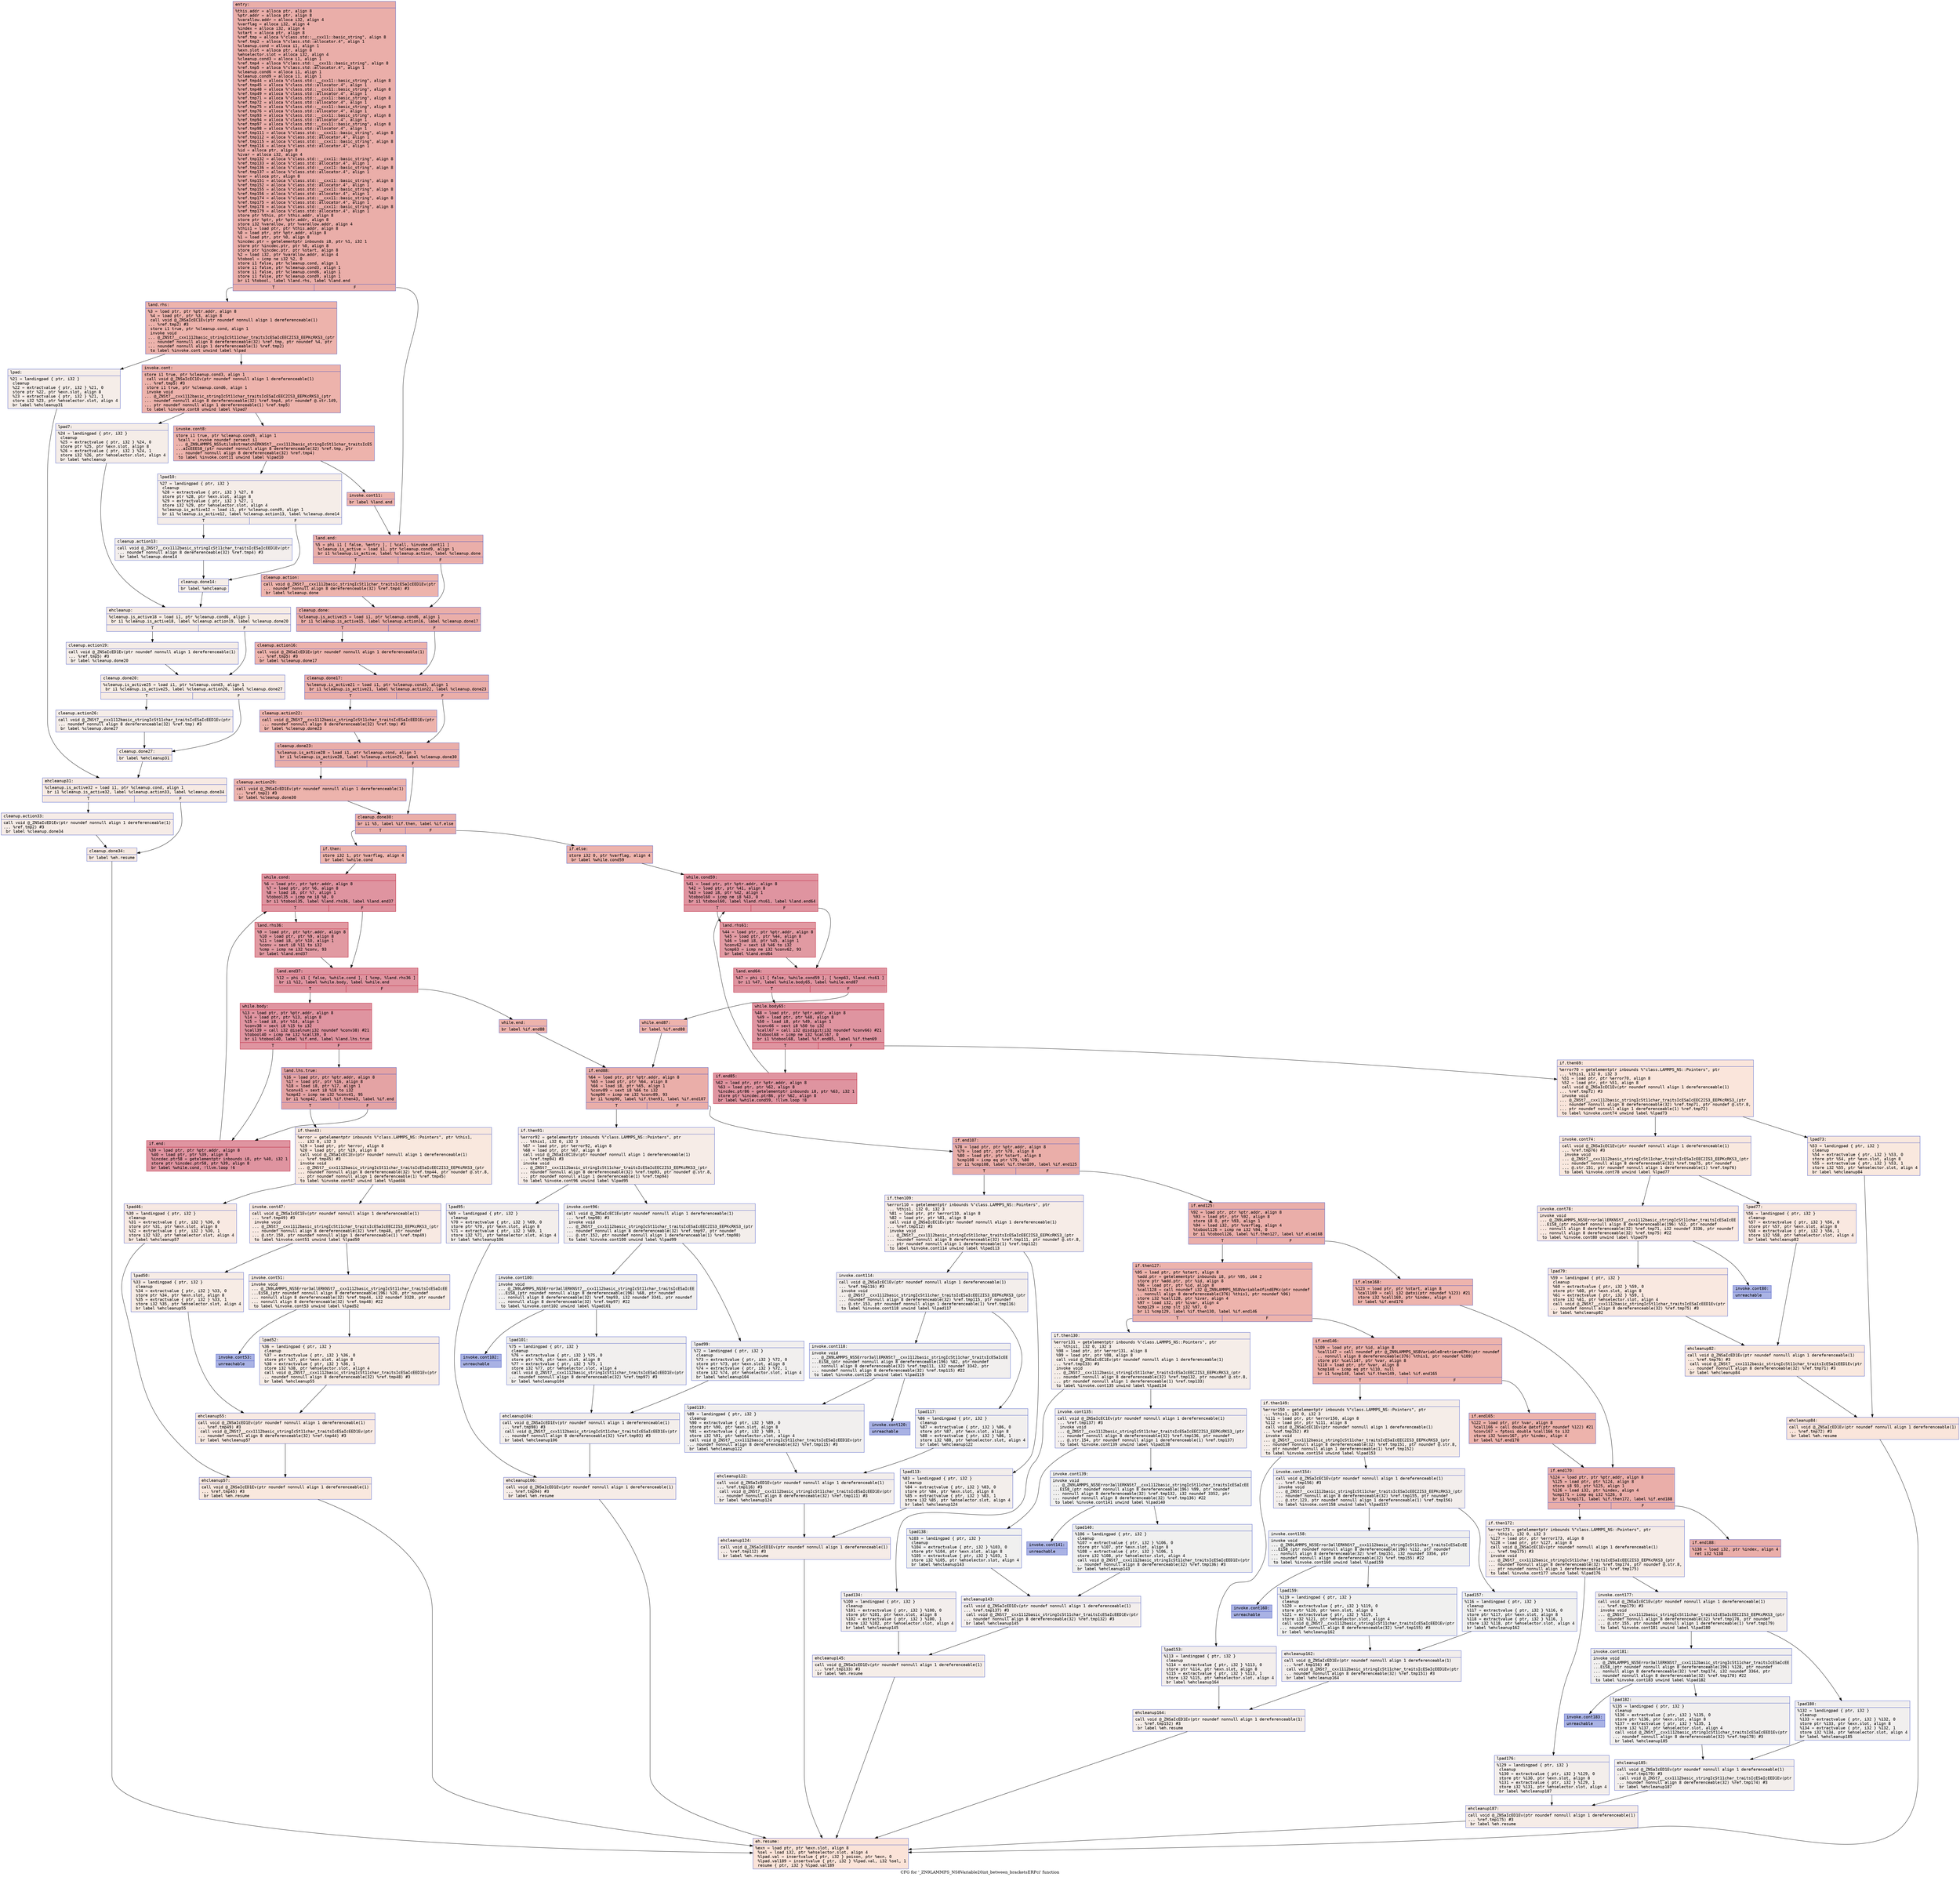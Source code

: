 digraph "CFG for '_ZN9LAMMPS_NS8Variable20int_between_bracketsERPci' function" {
	label="CFG for '_ZN9LAMMPS_NS8Variable20int_between_bracketsERPci' function";

	Node0x556bfe65f070 [shape=record,color="#3d50c3ff", style=filled, fillcolor="#d0473d70" fontname="Courier",label="{entry:\l|  %this.addr = alloca ptr, align 8\l  %ptr.addr = alloca ptr, align 8\l  %varallow.addr = alloca i32, align 4\l  %varflag = alloca i32, align 4\l  %index = alloca i32, align 4\l  %start = alloca ptr, align 8\l  %ref.tmp = alloca %\"class.std::__cxx11::basic_string\", align 8\l  %ref.tmp2 = alloca %\"class.std::allocator.4\", align 1\l  %cleanup.cond = alloca i1, align 1\l  %exn.slot = alloca ptr, align 8\l  %ehselector.slot = alloca i32, align 4\l  %cleanup.cond3 = alloca i1, align 1\l  %ref.tmp4 = alloca %\"class.std::__cxx11::basic_string\", align 8\l  %ref.tmp5 = alloca %\"class.std::allocator.4\", align 1\l  %cleanup.cond6 = alloca i1, align 1\l  %cleanup.cond9 = alloca i1, align 1\l  %ref.tmp44 = alloca %\"class.std::__cxx11::basic_string\", align 8\l  %ref.tmp45 = alloca %\"class.std::allocator.4\", align 1\l  %ref.tmp48 = alloca %\"class.std::__cxx11::basic_string\", align 8\l  %ref.tmp49 = alloca %\"class.std::allocator.4\", align 1\l  %ref.tmp71 = alloca %\"class.std::__cxx11::basic_string\", align 8\l  %ref.tmp72 = alloca %\"class.std::allocator.4\", align 1\l  %ref.tmp75 = alloca %\"class.std::__cxx11::basic_string\", align 8\l  %ref.tmp76 = alloca %\"class.std::allocator.4\", align 1\l  %ref.tmp93 = alloca %\"class.std::__cxx11::basic_string\", align 8\l  %ref.tmp94 = alloca %\"class.std::allocator.4\", align 1\l  %ref.tmp97 = alloca %\"class.std::__cxx11::basic_string\", align 8\l  %ref.tmp98 = alloca %\"class.std::allocator.4\", align 1\l  %ref.tmp111 = alloca %\"class.std::__cxx11::basic_string\", align 8\l  %ref.tmp112 = alloca %\"class.std::allocator.4\", align 1\l  %ref.tmp115 = alloca %\"class.std::__cxx11::basic_string\", align 8\l  %ref.tmp116 = alloca %\"class.std::allocator.4\", align 1\l  %id = alloca ptr, align 8\l  %ivar = alloca i32, align 4\l  %ref.tmp132 = alloca %\"class.std::__cxx11::basic_string\", align 8\l  %ref.tmp133 = alloca %\"class.std::allocator.4\", align 1\l  %ref.tmp136 = alloca %\"class.std::__cxx11::basic_string\", align 8\l  %ref.tmp137 = alloca %\"class.std::allocator.4\", align 1\l  %var = alloca ptr, align 8\l  %ref.tmp151 = alloca %\"class.std::__cxx11::basic_string\", align 8\l  %ref.tmp152 = alloca %\"class.std::allocator.4\", align 1\l  %ref.tmp155 = alloca %\"class.std::__cxx11::basic_string\", align 8\l  %ref.tmp156 = alloca %\"class.std::allocator.4\", align 1\l  %ref.tmp174 = alloca %\"class.std::__cxx11::basic_string\", align 8\l  %ref.tmp175 = alloca %\"class.std::allocator.4\", align 1\l  %ref.tmp178 = alloca %\"class.std::__cxx11::basic_string\", align 8\l  %ref.tmp179 = alloca %\"class.std::allocator.4\", align 1\l  store ptr %this, ptr %this.addr, align 8\l  store ptr %ptr, ptr %ptr.addr, align 8\l  store i32 %varallow, ptr %varallow.addr, align 4\l  %this1 = load ptr, ptr %this.addr, align 8\l  %0 = load ptr, ptr %ptr.addr, align 8\l  %1 = load ptr, ptr %0, align 8\l  %incdec.ptr = getelementptr inbounds i8, ptr %1, i32 1\l  store ptr %incdec.ptr, ptr %0, align 8\l  store ptr %incdec.ptr, ptr %start, align 8\l  %2 = load i32, ptr %varallow.addr, align 4\l  %tobool = icmp ne i32 %2, 0\l  store i1 false, ptr %cleanup.cond, align 1\l  store i1 false, ptr %cleanup.cond3, align 1\l  store i1 false, ptr %cleanup.cond6, align 1\l  store i1 false, ptr %cleanup.cond9, align 1\l  br i1 %tobool, label %land.rhs, label %land.end\l|{<s0>T|<s1>F}}"];
	Node0x556bfe65f070:s0 -> Node0x556bfe35cb40[tooltip="entry -> land.rhs\nProbability 62.50%" ];
	Node0x556bfe65f070:s1 -> Node0x556bfe661e70[tooltip="entry -> land.end\nProbability 37.50%" ];
	Node0x556bfe35cb40 [shape=record,color="#3d50c3ff", style=filled, fillcolor="#d6524470" fontname="Courier",label="{land.rhs:\l|  %3 = load ptr, ptr %ptr.addr, align 8\l  %4 = load ptr, ptr %3, align 8\l  call void @_ZNSaIcEC1Ev(ptr noundef nonnull align 1 dereferenceable(1)\l... %ref.tmp2) #3\l  store i1 true, ptr %cleanup.cond, align 1\l  invoke void\l... @_ZNSt7__cxx1112basic_stringIcSt11char_traitsIcESaIcEEC2IS3_EEPKcRKS3_(ptr\l... noundef nonnull align 8 dereferenceable(32) %ref.tmp, ptr noundef %4, ptr\l... noundef nonnull align 1 dereferenceable(1) %ref.tmp2)\l          to label %invoke.cont unwind label %lpad\l}"];
	Node0x556bfe35cb40 -> Node0x556bfe6622c0[tooltip="land.rhs -> invoke.cont\nProbability 100.00%" ];
	Node0x556bfe35cb40 -> Node0x556bfe662340[tooltip="land.rhs -> lpad\nProbability 0.00%" ];
	Node0x556bfe6622c0 [shape=record,color="#3d50c3ff", style=filled, fillcolor="#d6524470" fontname="Courier",label="{invoke.cont:\l|  store i1 true, ptr %cleanup.cond3, align 1\l  call void @_ZNSaIcEC1Ev(ptr noundef nonnull align 1 dereferenceable(1)\l... %ref.tmp5) #3\l  store i1 true, ptr %cleanup.cond6, align 1\l  invoke void\l... @_ZNSt7__cxx1112basic_stringIcSt11char_traitsIcESaIcEEC2IS3_EEPKcRKS3_(ptr\l... noundef nonnull align 8 dereferenceable(32) %ref.tmp4, ptr noundef @.str.149,\l... ptr noundef nonnull align 1 dereferenceable(1) %ref.tmp5)\l          to label %invoke.cont8 unwind label %lpad7\l}"];
	Node0x556bfe6622c0 -> Node0x556bfe6627a0[tooltip="invoke.cont -> invoke.cont8\nProbability 100.00%" ];
	Node0x556bfe6622c0 -> Node0x556bfe6627f0[tooltip="invoke.cont -> lpad7\nProbability 0.00%" ];
	Node0x556bfe6627a0 [shape=record,color="#3d50c3ff", style=filled, fillcolor="#d6524470" fontname="Courier",label="{invoke.cont8:\l|  store i1 true, ptr %cleanup.cond9, align 1\l  %call = invoke noundef zeroext i1\l... @_ZN9LAMMPS_NS5utils8strmatchERKNSt7__cxx1112basic_stringIcSt11char_traitsIcES\l...aIcEEES8_(ptr noundef nonnull align 8 dereferenceable(32) %ref.tmp, ptr\l... noundef nonnull align 8 dereferenceable(32) %ref.tmp4)\l          to label %invoke.cont11 unwind label %lpad10\l}"];
	Node0x556bfe6627a0 -> Node0x556bfe662750[tooltip="invoke.cont8 -> invoke.cont11\nProbability 100.00%" ];
	Node0x556bfe6627a0 -> Node0x556bfe662ac0[tooltip="invoke.cont8 -> lpad10\nProbability 0.00%" ];
	Node0x556bfe662750 [shape=record,color="#3d50c3ff", style=filled, fillcolor="#d6524470" fontname="Courier",label="{invoke.cont11:\l|  br label %land.end\l}"];
	Node0x556bfe662750 -> Node0x556bfe661e70[tooltip="invoke.cont11 -> land.end\nProbability 100.00%" ];
	Node0x556bfe661e70 [shape=record,color="#3d50c3ff", style=filled, fillcolor="#d0473d70" fontname="Courier",label="{land.end:\l|  %5 = phi i1 [ false, %entry ], [ %call, %invoke.cont11 ]\l  %cleanup.is_active = load i1, ptr %cleanup.cond9, align 1\l  br i1 %cleanup.is_active, label %cleanup.action, label %cleanup.done\l|{<s0>T|<s1>F}}"];
	Node0x556bfe661e70:s0 -> Node0x556bfe662dc0[tooltip="land.end -> cleanup.action\nProbability 50.00%" ];
	Node0x556bfe661e70:s1 -> Node0x556bfe662e10[tooltip="land.end -> cleanup.done\nProbability 50.00%" ];
	Node0x556bfe662dc0 [shape=record,color="#3d50c3ff", style=filled, fillcolor="#d6524470" fontname="Courier",label="{cleanup.action:\l|  call void @_ZNSt7__cxx1112basic_stringIcSt11char_traitsIcESaIcEED1Ev(ptr\l... noundef nonnull align 8 dereferenceable(32) %ref.tmp4) #3\l  br label %cleanup.done\l}"];
	Node0x556bfe662dc0 -> Node0x556bfe662e10[tooltip="cleanup.action -> cleanup.done\nProbability 100.00%" ];
	Node0x556bfe662e10 [shape=record,color="#3d50c3ff", style=filled, fillcolor="#d0473d70" fontname="Courier",label="{cleanup.done:\l|  %cleanup.is_active15 = load i1, ptr %cleanup.cond6, align 1\l  br i1 %cleanup.is_active15, label %cleanup.action16, label %cleanup.done17\l|{<s0>T|<s1>F}}"];
	Node0x556bfe662e10:s0 -> Node0x556bfe662f10[tooltip="cleanup.done -> cleanup.action16\nProbability 50.00%" ];
	Node0x556bfe662e10:s1 -> Node0x556bfe6631f0[tooltip="cleanup.done -> cleanup.done17\nProbability 50.00%" ];
	Node0x556bfe662f10 [shape=record,color="#3d50c3ff", style=filled, fillcolor="#d6524470" fontname="Courier",label="{cleanup.action16:\l|  call void @_ZNSaIcED1Ev(ptr noundef nonnull align 1 dereferenceable(1)\l... %ref.tmp5) #3\l  br label %cleanup.done17\l}"];
	Node0x556bfe662f10 -> Node0x556bfe6631f0[tooltip="cleanup.action16 -> cleanup.done17\nProbability 100.00%" ];
	Node0x556bfe6631f0 [shape=record,color="#3d50c3ff", style=filled, fillcolor="#d0473d70" fontname="Courier",label="{cleanup.done17:\l|  %cleanup.is_active21 = load i1, ptr %cleanup.cond3, align 1\l  br i1 %cleanup.is_active21, label %cleanup.action22, label %cleanup.done23\l|{<s0>T|<s1>F}}"];
	Node0x556bfe6631f0:s0 -> Node0x556bfe663580[tooltip="cleanup.done17 -> cleanup.action22\nProbability 50.00%" ];
	Node0x556bfe6631f0:s1 -> Node0x556bfe6635d0[tooltip="cleanup.done17 -> cleanup.done23\nProbability 50.00%" ];
	Node0x556bfe663580 [shape=record,color="#3d50c3ff", style=filled, fillcolor="#d6524470" fontname="Courier",label="{cleanup.action22:\l|  call void @_ZNSt7__cxx1112basic_stringIcSt11char_traitsIcESaIcEED1Ev(ptr\l... noundef nonnull align 8 dereferenceable(32) %ref.tmp) #3\l  br label %cleanup.done23\l}"];
	Node0x556bfe663580 -> Node0x556bfe6635d0[tooltip="cleanup.action22 -> cleanup.done23\nProbability 100.00%" ];
	Node0x556bfe6635d0 [shape=record,color="#3d50c3ff", style=filled, fillcolor="#d0473d70" fontname="Courier",label="{cleanup.done23:\l|  %cleanup.is_active28 = load i1, ptr %cleanup.cond, align 1\l  br i1 %cleanup.is_active28, label %cleanup.action29, label %cleanup.done30\l|{<s0>T|<s1>F}}"];
	Node0x556bfe6635d0:s0 -> Node0x556bfe663700[tooltip="cleanup.done23 -> cleanup.action29\nProbability 50.00%" ];
	Node0x556bfe6635d0:s1 -> Node0x556bfe6639b0[tooltip="cleanup.done23 -> cleanup.done30\nProbability 50.00%" ];
	Node0x556bfe663700 [shape=record,color="#3d50c3ff", style=filled, fillcolor="#d6524470" fontname="Courier",label="{cleanup.action29:\l|  call void @_ZNSaIcED1Ev(ptr noundef nonnull align 1 dereferenceable(1)\l... %ref.tmp2) #3\l  br label %cleanup.done30\l}"];
	Node0x556bfe663700 -> Node0x556bfe6639b0[tooltip="cleanup.action29 -> cleanup.done30\nProbability 100.00%" ];
	Node0x556bfe6639b0 [shape=record,color="#3d50c3ff", style=filled, fillcolor="#d0473d70" fontname="Courier",label="{cleanup.done30:\l|  br i1 %5, label %if.then, label %if.else\l|{<s0>T|<s1>F}}"];
	Node0x556bfe6639b0:s0 -> Node0x556bfe663c60[tooltip="cleanup.done30 -> if.then\nProbability 50.00%" ];
	Node0x556bfe6639b0:s1 -> Node0x556bfe663cb0[tooltip="cleanup.done30 -> if.else\nProbability 50.00%" ];
	Node0x556bfe663c60 [shape=record,color="#3d50c3ff", style=filled, fillcolor="#d6524470" fontname="Courier",label="{if.then:\l|  store i32 1, ptr %varflag, align 4\l  br label %while.cond\l}"];
	Node0x556bfe663c60 -> Node0x556bfe663e70[tooltip="if.then -> while.cond\nProbability 100.00%" ];
	Node0x556bfe663e70 [shape=record,color="#b70d28ff", style=filled, fillcolor="#b70d2870" fontname="Courier",label="{while.cond:\l|  %6 = load ptr, ptr %ptr.addr, align 8\l  %7 = load ptr, ptr %6, align 8\l  %8 = load i8, ptr %7, align 1\l  %tobool35 = icmp ne i8 %8, 0\l  br i1 %tobool35, label %land.rhs36, label %land.end37\l|{<s0>T|<s1>F}}"];
	Node0x556bfe663e70:s0 -> Node0x556bfe664140[tooltip="while.cond -> land.rhs36\nProbability 62.50%" ];
	Node0x556bfe663e70:s1 -> Node0x556bfe6641c0[tooltip="while.cond -> land.end37\nProbability 37.50%" ];
	Node0x556bfe664140 [shape=record,color="#b70d28ff", style=filled, fillcolor="#bb1b2c70" fontname="Courier",label="{land.rhs36:\l|  %9 = load ptr, ptr %ptr.addr, align 8\l  %10 = load ptr, ptr %9, align 8\l  %11 = load i8, ptr %10, align 1\l  %conv = sext i8 %11 to i32\l  %cmp = icmp ne i32 %conv, 93\l  br label %land.end37\l}"];
	Node0x556bfe664140 -> Node0x556bfe6641c0[tooltip="land.rhs36 -> land.end37\nProbability 100.00%" ];
	Node0x556bfe6641c0 [shape=record,color="#b70d28ff", style=filled, fillcolor="#b70d2870" fontname="Courier",label="{land.end37:\l|  %12 = phi i1 [ false, %while.cond ], [ %cmp, %land.rhs36 ]\l  br i1 %12, label %while.body, label %while.end\l|{<s0>T|<s1>F}}"];
	Node0x556bfe6641c0:s0 -> Node0x556bfe664680[tooltip="land.end37 -> while.body\nProbability 96.88%" ];
	Node0x556bfe6641c0:s1 -> Node0x556bfe664760[tooltip="land.end37 -> while.end\nProbability 3.12%" ];
	Node0x556bfe664680 [shape=record,color="#b70d28ff", style=filled, fillcolor="#b70d2870" fontname="Courier",label="{while.body:\l|  %13 = load ptr, ptr %ptr.addr, align 8\l  %14 = load ptr, ptr %13, align 8\l  %15 = load i8, ptr %14, align 1\l  %conv38 = sext i8 %15 to i32\l  %call39 = call i32 @isalnum(i32 noundef %conv38) #21\l  %tobool40 = icmp ne i32 %call39, 0\l  br i1 %tobool40, label %if.end, label %land.lhs.true\l|{<s0>T|<s1>F}}"];
	Node0x556bfe664680:s0 -> Node0x556bfe664cf0[tooltip="while.body -> if.end\nProbability 62.50%" ];
	Node0x556bfe664680:s1 -> Node0x556bfe664d60[tooltip="while.body -> land.lhs.true\nProbability 37.50%" ];
	Node0x556bfe664d60 [shape=record,color="#3d50c3ff", style=filled, fillcolor="#c32e3170" fontname="Courier",label="{land.lhs.true:\l|  %16 = load ptr, ptr %ptr.addr, align 8\l  %17 = load ptr, ptr %16, align 8\l  %18 = load i8, ptr %17, align 1\l  %conv41 = sext i8 %18 to i32\l  %cmp42 = icmp ne i32 %conv41, 95\l  br i1 %cmp42, label %if.then43, label %if.end\l|{<s0>T|<s1>F}}"];
	Node0x556bfe664d60:s0 -> Node0x556bfe6651b0[tooltip="land.lhs.true -> if.then43\nProbability 0.00%" ];
	Node0x556bfe664d60:s1 -> Node0x556bfe664cf0[tooltip="land.lhs.true -> if.end\nProbability 100.00%" ];
	Node0x556bfe6651b0 [shape=record,color="#3d50c3ff", style=filled, fillcolor="#f2cab570" fontname="Courier",label="{if.then43:\l|  %error = getelementptr inbounds %\"class.LAMMPS_NS::Pointers\", ptr %this1,\l... i32 0, i32 3\l  %19 = load ptr, ptr %error, align 8\l  %20 = load ptr, ptr %19, align 8\l  call void @_ZNSaIcEC1Ev(ptr noundef nonnull align 1 dereferenceable(1)\l... %ref.tmp45) #3\l  invoke void\l... @_ZNSt7__cxx1112basic_stringIcSt11char_traitsIcESaIcEEC2IS3_EEPKcRKS3_(ptr\l... noundef nonnull align 8 dereferenceable(32) %ref.tmp44, ptr noundef @.str.8,\l... ptr noundef nonnull align 1 dereferenceable(1) %ref.tmp45)\l          to label %invoke.cont47 unwind label %lpad46\l}"];
	Node0x556bfe6651b0 -> Node0x556bfe665640[tooltip="if.then43 -> invoke.cont47\nProbability 50.00%" ];
	Node0x556bfe6651b0 -> Node0x556bfe6656c0[tooltip="if.then43 -> lpad46\nProbability 50.00%" ];
	Node0x556bfe665640 [shape=record,color="#3d50c3ff", style=filled, fillcolor="#efcebd70" fontname="Courier",label="{invoke.cont47:\l|  call void @_ZNSaIcEC1Ev(ptr noundef nonnull align 1 dereferenceable(1)\l... %ref.tmp49) #3\l  invoke void\l... @_ZNSt7__cxx1112basic_stringIcSt11char_traitsIcESaIcEEC2IS3_EEPKcRKS3_(ptr\l... noundef nonnull align 8 dereferenceable(32) %ref.tmp48, ptr noundef\l... @.str.150, ptr noundef nonnull align 1 dereferenceable(1) %ref.tmp49)\l          to label %invoke.cont51 unwind label %lpad50\l}"];
	Node0x556bfe665640 -> Node0x556bfe665a40[tooltip="invoke.cont47 -> invoke.cont51\nProbability 50.00%" ];
	Node0x556bfe665640 -> Node0x556bfe661140[tooltip="invoke.cont47 -> lpad50\nProbability 50.00%" ];
	Node0x556bfe665a40 [shape=record,color="#3d50c3ff", style=filled, fillcolor="#ecd3c570" fontname="Courier",label="{invoke.cont51:\l|  invoke void\l... @_ZN9LAMMPS_NS5Error3allERKNSt7__cxx1112basic_stringIcSt11char_traitsIcESaIcEE\l...EiS8_(ptr noundef nonnull align 8 dereferenceable(196) %20, ptr noundef\l... nonnull align 8 dereferenceable(32) %ref.tmp44, i32 noundef 3328, ptr noundef\l... nonnull align 8 dereferenceable(32) %ref.tmp48) #22\l          to label %invoke.cont53 unwind label %lpad52\l}"];
	Node0x556bfe665a40 -> Node0x556bfe6659f0[tooltip="invoke.cont51 -> invoke.cont53\nProbability 0.00%" ];
	Node0x556bfe665a40 -> Node0x556bfe661460[tooltip="invoke.cont51 -> lpad52\nProbability 100.00%" ];
	Node0x556bfe6659f0 [shape=record,color="#3d50c3ff", style=filled, fillcolor="#3d50c370" fontname="Courier",label="{invoke.cont53:\l|  unreachable\l}"];
	Node0x556bfe662340 [shape=record,color="#3d50c3ff", style=filled, fillcolor="#e8d6cc70" fontname="Courier",label="{lpad:\l|  %21 = landingpad \{ ptr, i32 \}\l          cleanup\l  %22 = extractvalue \{ ptr, i32 \} %21, 0\l  store ptr %22, ptr %exn.slot, align 8\l  %23 = extractvalue \{ ptr, i32 \} %21, 1\l  store i32 %23, ptr %ehselector.slot, align 4\l  br label %ehcleanup31\l}"];
	Node0x556bfe662340 -> Node0x556bfe6669b0[tooltip="lpad -> ehcleanup31\nProbability 100.00%" ];
	Node0x556bfe6627f0 [shape=record,color="#3d50c3ff", style=filled, fillcolor="#e8d6cc70" fontname="Courier",label="{lpad7:\l|  %24 = landingpad \{ ptr, i32 \}\l          cleanup\l  %25 = extractvalue \{ ptr, i32 \} %24, 0\l  store ptr %25, ptr %exn.slot, align 8\l  %26 = extractvalue \{ ptr, i32 \} %24, 1\l  store i32 %26, ptr %ehselector.slot, align 4\l  br label %ehcleanup\l}"];
	Node0x556bfe6627f0 -> Node0x556bfe666cd0[tooltip="lpad7 -> ehcleanup\nProbability 100.00%" ];
	Node0x556bfe662ac0 [shape=record,color="#3d50c3ff", style=filled, fillcolor="#e8d6cc70" fontname="Courier",label="{lpad10:\l|  %27 = landingpad \{ ptr, i32 \}\l          cleanup\l  %28 = extractvalue \{ ptr, i32 \} %27, 0\l  store ptr %28, ptr %exn.slot, align 8\l  %29 = extractvalue \{ ptr, i32 \} %27, 1\l  store i32 %29, ptr %ehselector.slot, align 4\l  %cleanup.is_active12 = load i1, ptr %cleanup.cond9, align 1\l  br i1 %cleanup.is_active12, label %cleanup.action13, label %cleanup.done14\l|{<s0>T|<s1>F}}"];
	Node0x556bfe662ac0:s0 -> Node0x556bfe667180[tooltip="lpad10 -> cleanup.action13\nProbability 50.00%" ];
	Node0x556bfe662ac0:s1 -> Node0x556bfe6671f0[tooltip="lpad10 -> cleanup.done14\nProbability 50.00%" ];
	Node0x556bfe667180 [shape=record,color="#3d50c3ff", style=filled, fillcolor="#e3d9d370" fontname="Courier",label="{cleanup.action13:\l|  call void @_ZNSt7__cxx1112basic_stringIcSt11char_traitsIcESaIcEED1Ev(ptr\l... noundef nonnull align 8 dereferenceable(32) %ref.tmp4) #3\l  br label %cleanup.done14\l}"];
	Node0x556bfe667180 -> Node0x556bfe6671f0[tooltip="cleanup.action13 -> cleanup.done14\nProbability 100.00%" ];
	Node0x556bfe6671f0 [shape=record,color="#3d50c3ff", style=filled, fillcolor="#e8d6cc70" fontname="Courier",label="{cleanup.done14:\l|  br label %ehcleanup\l}"];
	Node0x556bfe6671f0 -> Node0x556bfe666cd0[tooltip="cleanup.done14 -> ehcleanup\nProbability 100.00%" ];
	Node0x556bfe666cd0 [shape=record,color="#3d50c3ff", style=filled, fillcolor="#ecd3c570" fontname="Courier",label="{ehcleanup:\l|  %cleanup.is_active18 = load i1, ptr %cleanup.cond6, align 1\l  br i1 %cleanup.is_active18, label %cleanup.action19, label %cleanup.done20\l|{<s0>T|<s1>F}}"];
	Node0x556bfe666cd0:s0 -> Node0x556bfe667380[tooltip="ehcleanup -> cleanup.action19\nProbability 50.00%" ];
	Node0x556bfe666cd0:s1 -> Node0x556bfe6676a0[tooltip="ehcleanup -> cleanup.done20\nProbability 50.00%" ];
	Node0x556bfe667380 [shape=record,color="#3d50c3ff", style=filled, fillcolor="#e8d6cc70" fontname="Courier",label="{cleanup.action19:\l|  call void @_ZNSaIcED1Ev(ptr noundef nonnull align 1 dereferenceable(1)\l... %ref.tmp5) #3\l  br label %cleanup.done20\l}"];
	Node0x556bfe667380 -> Node0x556bfe6676a0[tooltip="cleanup.action19 -> cleanup.done20\nProbability 100.00%" ];
	Node0x556bfe6676a0 [shape=record,color="#3d50c3ff", style=filled, fillcolor="#ecd3c570" fontname="Courier",label="{cleanup.done20:\l|  %cleanup.is_active25 = load i1, ptr %cleanup.cond3, align 1\l  br i1 %cleanup.is_active25, label %cleanup.action26, label %cleanup.done27\l|{<s0>T|<s1>F}}"];
	Node0x556bfe6676a0:s0 -> Node0x556bfe667a30[tooltip="cleanup.done20 -> cleanup.action26\nProbability 50.00%" ];
	Node0x556bfe6676a0:s1 -> Node0x556bfe667a80[tooltip="cleanup.done20 -> cleanup.done27\nProbability 50.00%" ];
	Node0x556bfe667a30 [shape=record,color="#3d50c3ff", style=filled, fillcolor="#e8d6cc70" fontname="Courier",label="{cleanup.action26:\l|  call void @_ZNSt7__cxx1112basic_stringIcSt11char_traitsIcESaIcEED1Ev(ptr\l... noundef nonnull align 8 dereferenceable(32) %ref.tmp) #3\l  br label %cleanup.done27\l}"];
	Node0x556bfe667a30 -> Node0x556bfe667a80[tooltip="cleanup.action26 -> cleanup.done27\nProbability 100.00%" ];
	Node0x556bfe667a80 [shape=record,color="#3d50c3ff", style=filled, fillcolor="#ecd3c570" fontname="Courier",label="{cleanup.done27:\l|  br label %ehcleanup31\l}"];
	Node0x556bfe667a80 -> Node0x556bfe6669b0[tooltip="cleanup.done27 -> ehcleanup31\nProbability 100.00%" ];
	Node0x556bfe6669b0 [shape=record,color="#3d50c3ff", style=filled, fillcolor="#eed0c070" fontname="Courier",label="{ehcleanup31:\l|  %cleanup.is_active32 = load i1, ptr %cleanup.cond, align 1\l  br i1 %cleanup.is_active32, label %cleanup.action33, label %cleanup.done34\l|{<s0>T|<s1>F}}"];
	Node0x556bfe6669b0:s0 -> Node0x556bfe667bb0[tooltip="ehcleanup31 -> cleanup.action33\nProbability 50.00%" ];
	Node0x556bfe6669b0:s1 -> Node0x556bfe667ed0[tooltip="ehcleanup31 -> cleanup.done34\nProbability 50.00%" ];
	Node0x556bfe667bb0 [shape=record,color="#3d50c3ff", style=filled, fillcolor="#ead5c970" fontname="Courier",label="{cleanup.action33:\l|  call void @_ZNSaIcED1Ev(ptr noundef nonnull align 1 dereferenceable(1)\l... %ref.tmp2) #3\l  br label %cleanup.done34\l}"];
	Node0x556bfe667bb0 -> Node0x556bfe667ed0[tooltip="cleanup.action33 -> cleanup.done34\nProbability 100.00%" ];
	Node0x556bfe667ed0 [shape=record,color="#3d50c3ff", style=filled, fillcolor="#eed0c070" fontname="Courier",label="{cleanup.done34:\l|  br label %eh.resume\l}"];
	Node0x556bfe667ed0 -> Node0x556bfe668180[tooltip="cleanup.done34 -> eh.resume\nProbability 100.00%" ];
	Node0x556bfe6656c0 [shape=record,color="#3d50c3ff", style=filled, fillcolor="#efcebd70" fontname="Courier",label="{lpad46:\l|  %30 = landingpad \{ ptr, i32 \}\l          cleanup\l  %31 = extractvalue \{ ptr, i32 \} %30, 0\l  store ptr %31, ptr %exn.slot, align 8\l  %32 = extractvalue \{ ptr, i32 \} %30, 1\l  store i32 %32, ptr %ehselector.slot, align 4\l  br label %ehcleanup57\l}"];
	Node0x556bfe6656c0 -> Node0x556bfe6684a0[tooltip="lpad46 -> ehcleanup57\nProbability 100.00%" ];
	Node0x556bfe661140 [shape=record,color="#3d50c3ff", style=filled, fillcolor="#ecd3c570" fontname="Courier",label="{lpad50:\l|  %33 = landingpad \{ ptr, i32 \}\l          cleanup\l  %34 = extractvalue \{ ptr, i32 \} %33, 0\l  store ptr %34, ptr %exn.slot, align 8\l  %35 = extractvalue \{ ptr, i32 \} %33, 1\l  store i32 %35, ptr %ehselector.slot, align 4\l  br label %ehcleanup55\l}"];
	Node0x556bfe661140 -> Node0x556bfe668810[tooltip="lpad50 -> ehcleanup55\nProbability 100.00%" ];
	Node0x556bfe661460 [shape=record,color="#3d50c3ff", style=filled, fillcolor="#ecd3c570" fontname="Courier",label="{lpad52:\l|  %36 = landingpad \{ ptr, i32 \}\l          cleanup\l  %37 = extractvalue \{ ptr, i32 \} %36, 0\l  store ptr %37, ptr %exn.slot, align 8\l  %38 = extractvalue \{ ptr, i32 \} %36, 1\l  store i32 %38, ptr %ehselector.slot, align 4\l  call void @_ZNSt7__cxx1112basic_stringIcSt11char_traitsIcESaIcEED1Ev(ptr\l... noundef nonnull align 8 dereferenceable(32) %ref.tmp48) #3\l  br label %ehcleanup55\l}"];
	Node0x556bfe661460 -> Node0x556bfe668810[tooltip="lpad52 -> ehcleanup55\nProbability 100.00%" ];
	Node0x556bfe668810 [shape=record,color="#3d50c3ff", style=filled, fillcolor="#efcebd70" fontname="Courier",label="{ehcleanup55:\l|  call void @_ZNSaIcED1Ev(ptr noundef nonnull align 1 dereferenceable(1)\l... %ref.tmp49) #3\l  call void @_ZNSt7__cxx1112basic_stringIcSt11char_traitsIcESaIcEED1Ev(ptr\l... noundef nonnull align 8 dereferenceable(32) %ref.tmp44) #3\l  br label %ehcleanup57\l}"];
	Node0x556bfe668810 -> Node0x556bfe6684a0[tooltip="ehcleanup55 -> ehcleanup57\nProbability 100.00%" ];
	Node0x556bfe6684a0 [shape=record,color="#3d50c3ff", style=filled, fillcolor="#f2cab570" fontname="Courier",label="{ehcleanup57:\l|  call void @_ZNSaIcED1Ev(ptr noundef nonnull align 1 dereferenceable(1)\l... %ref.tmp45) #3\l  br label %eh.resume\l}"];
	Node0x556bfe6684a0 -> Node0x556bfe668180[tooltip="ehcleanup57 -> eh.resume\nProbability 100.00%" ];
	Node0x556bfe664cf0 [shape=record,color="#b70d28ff", style=filled, fillcolor="#b70d2870" fontname="Courier",label="{if.end:\l|  %39 = load ptr, ptr %ptr.addr, align 8\l  %40 = load ptr, ptr %39, align 8\l  %incdec.ptr58 = getelementptr inbounds i8, ptr %40, i32 1\l  store ptr %incdec.ptr58, ptr %39, align 8\l  br label %while.cond, !llvm.loop !6\l}"];
	Node0x556bfe664cf0 -> Node0x556bfe663e70[tooltip="if.end -> while.cond\nProbability 100.00%" ];
	Node0x556bfe664760 [shape=record,color="#3d50c3ff", style=filled, fillcolor="#d6524470" fontname="Courier",label="{while.end:\l|  br label %if.end88\l}"];
	Node0x556bfe664760 -> Node0x556bfe669470[tooltip="while.end -> if.end88\nProbability 100.00%" ];
	Node0x556bfe663cb0 [shape=record,color="#3d50c3ff", style=filled, fillcolor="#d6524470" fontname="Courier",label="{if.else:\l|  store i32 0, ptr %varflag, align 4\l  br label %while.cond59\l}"];
	Node0x556bfe663cb0 -> Node0x556bfe669600[tooltip="if.else -> while.cond59\nProbability 100.00%" ];
	Node0x556bfe669600 [shape=record,color="#b70d28ff", style=filled, fillcolor="#b70d2870" fontname="Courier",label="{while.cond59:\l|  %41 = load ptr, ptr %ptr.addr, align 8\l  %42 = load ptr, ptr %41, align 8\l  %43 = load i8, ptr %42, align 1\l  %tobool60 = icmp ne i8 %43, 0\l  br i1 %tobool60, label %land.rhs61, label %land.end64\l|{<s0>T|<s1>F}}"];
	Node0x556bfe669600:s0 -> Node0x556bfe669930[tooltip="while.cond59 -> land.rhs61\nProbability 62.50%" ];
	Node0x556bfe669600:s1 -> Node0x556bfe6699b0[tooltip="while.cond59 -> land.end64\nProbability 37.50%" ];
	Node0x556bfe669930 [shape=record,color="#b70d28ff", style=filled, fillcolor="#bb1b2c70" fontname="Courier",label="{land.rhs61:\l|  %44 = load ptr, ptr %ptr.addr, align 8\l  %45 = load ptr, ptr %44, align 8\l  %46 = load i8, ptr %45, align 1\l  %conv62 = sext i8 %46 to i32\l  %cmp63 = icmp ne i32 %conv62, 93\l  br label %land.end64\l}"];
	Node0x556bfe669930 -> Node0x556bfe6699b0[tooltip="land.rhs61 -> land.end64\nProbability 100.00%" ];
	Node0x556bfe6699b0 [shape=record,color="#b70d28ff", style=filled, fillcolor="#b70d2870" fontname="Courier",label="{land.end64:\l|  %47 = phi i1 [ false, %while.cond59 ], [ %cmp63, %land.rhs61 ]\l  br i1 %47, label %while.body65, label %while.end87\l|{<s0>T|<s1>F}}"];
	Node0x556bfe6699b0:s0 -> Node0x556bfe66a600[tooltip="land.end64 -> while.body65\nProbability 96.88%" ];
	Node0x556bfe6699b0:s1 -> Node0x556bfe66a680[tooltip="land.end64 -> while.end87\nProbability 3.12%" ];
	Node0x556bfe66a600 [shape=record,color="#b70d28ff", style=filled, fillcolor="#b70d2870" fontname="Courier",label="{while.body65:\l|  %48 = load ptr, ptr %ptr.addr, align 8\l  %49 = load ptr, ptr %48, align 8\l  %50 = load i8, ptr %49, align 1\l  %conv66 = sext i8 %50 to i32\l  %call67 = call i32 @isdigit(i32 noundef %conv66) #21\l  %tobool68 = icmp ne i32 %call67, 0\l  br i1 %tobool68, label %if.end85, label %if.then69\l|{<s0>T|<s1>F}}"];
	Node0x556bfe66a600:s0 -> Node0x556bfe66abb0[tooltip="while.body65 -> if.end85\nProbability 100.00%" ];
	Node0x556bfe66a600:s1 -> Node0x556bfe66ac30[tooltip="while.body65 -> if.then69\nProbability 0.00%" ];
	Node0x556bfe66ac30 [shape=record,color="#3d50c3ff", style=filled, fillcolor="#f4c5ad70" fontname="Courier",label="{if.then69:\l|  %error70 = getelementptr inbounds %\"class.LAMMPS_NS::Pointers\", ptr\l... %this1, i32 0, i32 3\l  %51 = load ptr, ptr %error70, align 8\l  %52 = load ptr, ptr %51, align 8\l  call void @_ZNSaIcEC1Ev(ptr noundef nonnull align 1 dereferenceable(1)\l... %ref.tmp72) #3\l  invoke void\l... @_ZNSt7__cxx1112basic_stringIcSt11char_traitsIcESaIcEEC2IS3_EEPKcRKS3_(ptr\l... noundef nonnull align 8 dereferenceable(32) %ref.tmp71, ptr noundef @.str.8,\l... ptr noundef nonnull align 1 dereferenceable(1) %ref.tmp72)\l          to label %invoke.cont74 unwind label %lpad73\l}"];
	Node0x556bfe66ac30 -> Node0x556bfe66b0c0[tooltip="if.then69 -> invoke.cont74\nProbability 50.00%" ];
	Node0x556bfe66ac30 -> Node0x556bfe66b140[tooltip="if.then69 -> lpad73\nProbability 50.00%" ];
	Node0x556bfe66b0c0 [shape=record,color="#3d50c3ff", style=filled, fillcolor="#f2cab570" fontname="Courier",label="{invoke.cont74:\l|  call void @_ZNSaIcEC1Ev(ptr noundef nonnull align 1 dereferenceable(1)\l... %ref.tmp76) #3\l  invoke void\l... @_ZNSt7__cxx1112basic_stringIcSt11char_traitsIcESaIcEEC2IS3_EEPKcRKS3_(ptr\l... noundef nonnull align 8 dereferenceable(32) %ref.tmp75, ptr noundef\l... @.str.151, ptr noundef nonnull align 1 dereferenceable(1) %ref.tmp76)\l          to label %invoke.cont78 unwind label %lpad77\l}"];
	Node0x556bfe66b0c0 -> Node0x556bfe66b4c0[tooltip="invoke.cont74 -> invoke.cont78\nProbability 50.00%" ];
	Node0x556bfe66b0c0 -> Node0x556bfe66b510[tooltip="invoke.cont74 -> lpad77\nProbability 50.00%" ];
	Node0x556bfe66b4c0 [shape=record,color="#3d50c3ff", style=filled, fillcolor="#f1ccb870" fontname="Courier",label="{invoke.cont78:\l|  invoke void\l... @_ZN9LAMMPS_NS5Error3allERKNSt7__cxx1112basic_stringIcSt11char_traitsIcESaIcEE\l...EiS8_(ptr noundef nonnull align 8 dereferenceable(196) %52, ptr noundef\l... nonnull align 8 dereferenceable(32) %ref.tmp71, i32 noundef 3336, ptr noundef\l... nonnull align 8 dereferenceable(32) %ref.tmp75) #22\l          to label %invoke.cont80 unwind label %lpad79\l}"];
	Node0x556bfe66b4c0 -> Node0x556bfe66b470[tooltip="invoke.cont78 -> invoke.cont80\nProbability 0.00%" ];
	Node0x556bfe66b4c0 -> Node0x556bfe66b830[tooltip="invoke.cont78 -> lpad79\nProbability 100.00%" ];
	Node0x556bfe66b470 [shape=record,color="#3d50c3ff", style=filled, fillcolor="#3d50c370" fontname="Courier",label="{invoke.cont80:\l|  unreachable\l}"];
	Node0x556bfe66b140 [shape=record,color="#3d50c3ff", style=filled, fillcolor="#f2cab570" fontname="Courier",label="{lpad73:\l|  %53 = landingpad \{ ptr, i32 \}\l          cleanup\l  %54 = extractvalue \{ ptr, i32 \} %53, 0\l  store ptr %54, ptr %exn.slot, align 8\l  %55 = extractvalue \{ ptr, i32 \} %53, 1\l  store i32 %55, ptr %ehselector.slot, align 4\l  br label %ehcleanup84\l}"];
	Node0x556bfe66b140 -> Node0x556bfe66bdf0[tooltip="lpad73 -> ehcleanup84\nProbability 100.00%" ];
	Node0x556bfe66b510 [shape=record,color="#3d50c3ff", style=filled, fillcolor="#f1ccb870" fontname="Courier",label="{lpad77:\l|  %56 = landingpad \{ ptr, i32 \}\l          cleanup\l  %57 = extractvalue \{ ptr, i32 \} %56, 0\l  store ptr %57, ptr %exn.slot, align 8\l  %58 = extractvalue \{ ptr, i32 \} %56, 1\l  store i32 %58, ptr %ehselector.slot, align 4\l  br label %ehcleanup82\l}"];
	Node0x556bfe66b510 -> Node0x556bfe66c140[tooltip="lpad77 -> ehcleanup82\nProbability 100.00%" ];
	Node0x556bfe66b830 [shape=record,color="#3d50c3ff", style=filled, fillcolor="#f1ccb870" fontname="Courier",label="{lpad79:\l|  %59 = landingpad \{ ptr, i32 \}\l          cleanup\l  %60 = extractvalue \{ ptr, i32 \} %59, 0\l  store ptr %60, ptr %exn.slot, align 8\l  %61 = extractvalue \{ ptr, i32 \} %59, 1\l  store i32 %61, ptr %ehselector.slot, align 4\l  call void @_ZNSt7__cxx1112basic_stringIcSt11char_traitsIcESaIcEED1Ev(ptr\l... noundef nonnull align 8 dereferenceable(32) %ref.tmp75) #3\l  br label %ehcleanup82\l}"];
	Node0x556bfe66b830 -> Node0x556bfe66c140[tooltip="lpad79 -> ehcleanup82\nProbability 100.00%" ];
	Node0x556bfe66c140 [shape=record,color="#3d50c3ff", style=filled, fillcolor="#f2cab570" fontname="Courier",label="{ehcleanup82:\l|  call void @_ZNSaIcED1Ev(ptr noundef nonnull align 1 dereferenceable(1)\l... %ref.tmp76) #3\l  call void @_ZNSt7__cxx1112basic_stringIcSt11char_traitsIcESaIcEED1Ev(ptr\l... noundef nonnull align 8 dereferenceable(32) %ref.tmp71) #3\l  br label %ehcleanup84\l}"];
	Node0x556bfe66c140 -> Node0x556bfe66bdf0[tooltip="ehcleanup82 -> ehcleanup84\nProbability 100.00%" ];
	Node0x556bfe66bdf0 [shape=record,color="#3d50c3ff", style=filled, fillcolor="#f4c5ad70" fontname="Courier",label="{ehcleanup84:\l|  call void @_ZNSaIcED1Ev(ptr noundef nonnull align 1 dereferenceable(1)\l... %ref.tmp72) #3\l  br label %eh.resume\l}"];
	Node0x556bfe66bdf0 -> Node0x556bfe668180[tooltip="ehcleanup84 -> eh.resume\nProbability 100.00%" ];
	Node0x556bfe66abb0 [shape=record,color="#b70d28ff", style=filled, fillcolor="#b70d2870" fontname="Courier",label="{if.end85:\l|  %62 = load ptr, ptr %ptr.addr, align 8\l  %63 = load ptr, ptr %62, align 8\l  %incdec.ptr86 = getelementptr inbounds i8, ptr %63, i32 1\l  store ptr %incdec.ptr86, ptr %62, align 8\l  br label %while.cond59, !llvm.loop !8\l}"];
	Node0x556bfe66abb0 -> Node0x556bfe669600[tooltip="if.end85 -> while.cond59\nProbability 100.00%" ];
	Node0x556bfe66a680 [shape=record,color="#3d50c3ff", style=filled, fillcolor="#d6524470" fontname="Courier",label="{while.end87:\l|  br label %if.end88\l}"];
	Node0x556bfe66a680 -> Node0x556bfe669470[tooltip="while.end87 -> if.end88\nProbability 100.00%" ];
	Node0x556bfe669470 [shape=record,color="#3d50c3ff", style=filled, fillcolor="#d0473d70" fontname="Courier",label="{if.end88:\l|  %64 = load ptr, ptr %ptr.addr, align 8\l  %65 = load ptr, ptr %64, align 8\l  %66 = load i8, ptr %65, align 1\l  %conv89 = sext i8 %66 to i32\l  %cmp90 = icmp ne i32 %conv89, 93\l  br i1 %cmp90, label %if.then91, label %if.end107\l|{<s0>T|<s1>F}}"];
	Node0x556bfe669470:s0 -> Node0x556bfe66d170[tooltip="if.end88 -> if.then91\nProbability 0.00%" ];
	Node0x556bfe669470:s1 -> Node0x556bfe66d1f0[tooltip="if.end88 -> if.end107\nProbability 100.00%" ];
	Node0x556bfe66d170 [shape=record,color="#3d50c3ff", style=filled, fillcolor="#ead5c970" fontname="Courier",label="{if.then91:\l|  %error92 = getelementptr inbounds %\"class.LAMMPS_NS::Pointers\", ptr\l... %this1, i32 0, i32 3\l  %67 = load ptr, ptr %error92, align 8\l  %68 = load ptr, ptr %67, align 8\l  call void @_ZNSaIcEC1Ev(ptr noundef nonnull align 1 dereferenceable(1)\l... %ref.tmp94) #3\l  invoke void\l... @_ZNSt7__cxx1112basic_stringIcSt11char_traitsIcESaIcEEC2IS3_EEPKcRKS3_(ptr\l... noundef nonnull align 8 dereferenceable(32) %ref.tmp93, ptr noundef @.str.8,\l... ptr noundef nonnull align 1 dereferenceable(1) %ref.tmp94)\l          to label %invoke.cont96 unwind label %lpad95\l}"];
	Node0x556bfe66d170 -> Node0x556bfe66d680[tooltip="if.then91 -> invoke.cont96\nProbability 50.00%" ];
	Node0x556bfe66d170 -> Node0x556bfe66d700[tooltip="if.then91 -> lpad95\nProbability 50.00%" ];
	Node0x556bfe66d680 [shape=record,color="#3d50c3ff", style=filled, fillcolor="#e5d8d170" fontname="Courier",label="{invoke.cont96:\l|  call void @_ZNSaIcEC1Ev(ptr noundef nonnull align 1 dereferenceable(1)\l... %ref.tmp98) #3\l  invoke void\l... @_ZNSt7__cxx1112basic_stringIcSt11char_traitsIcESaIcEEC2IS3_EEPKcRKS3_(ptr\l... noundef nonnull align 8 dereferenceable(32) %ref.tmp97, ptr noundef\l... @.str.152, ptr noundef nonnull align 1 dereferenceable(1) %ref.tmp98)\l          to label %invoke.cont100 unwind label %lpad99\l}"];
	Node0x556bfe66d680 -> Node0x556bfe66da20[tooltip="invoke.cont96 -> invoke.cont100\nProbability 50.00%" ];
	Node0x556bfe66d680 -> Node0x556bfe66da70[tooltip="invoke.cont96 -> lpad99\nProbability 50.00%" ];
	Node0x556bfe66da20 [shape=record,color="#3d50c3ff", style=filled, fillcolor="#e0dbd870" fontname="Courier",label="{invoke.cont100:\l|  invoke void\l... @_ZN9LAMMPS_NS5Error3allERKNSt7__cxx1112basic_stringIcSt11char_traitsIcESaIcEE\l...EiS8_(ptr noundef nonnull align 8 dereferenceable(196) %68, ptr noundef\l... nonnull align 8 dereferenceable(32) %ref.tmp93, i32 noundef 3341, ptr noundef\l... nonnull align 8 dereferenceable(32) %ref.tmp97) #22\l          to label %invoke.cont102 unwind label %lpad101\l}"];
	Node0x556bfe66da20 -> Node0x556bfe66d9d0[tooltip="invoke.cont100 -> invoke.cont102\nProbability 0.00%" ];
	Node0x556bfe66da20 -> Node0x556bfe66dcd0[tooltip="invoke.cont100 -> lpad101\nProbability 100.00%" ];
	Node0x556bfe66d9d0 [shape=record,color="#3d50c3ff", style=filled, fillcolor="#3d50c370" fontname="Courier",label="{invoke.cont102:\l|  unreachable\l}"];
	Node0x556bfe66d700 [shape=record,color="#3d50c3ff", style=filled, fillcolor="#e5d8d170" fontname="Courier",label="{lpad95:\l|  %69 = landingpad \{ ptr, i32 \}\l          cleanup\l  %70 = extractvalue \{ ptr, i32 \} %69, 0\l  store ptr %70, ptr %exn.slot, align 8\l  %71 = extractvalue \{ ptr, i32 \} %69, 1\l  store i32 %71, ptr %ehselector.slot, align 4\l  br label %ehcleanup106\l}"];
	Node0x556bfe66d700 -> Node0x556bfe66e230[tooltip="lpad95 -> ehcleanup106\nProbability 100.00%" ];
	Node0x556bfe66da70 [shape=record,color="#3d50c3ff", style=filled, fillcolor="#e0dbd870" fontname="Courier",label="{lpad99:\l|  %72 = landingpad \{ ptr, i32 \}\l          cleanup\l  %73 = extractvalue \{ ptr, i32 \} %72, 0\l  store ptr %73, ptr %exn.slot, align 8\l  %74 = extractvalue \{ ptr, i32 \} %72, 1\l  store i32 %74, ptr %ehselector.slot, align 4\l  br label %ehcleanup104\l}"];
	Node0x556bfe66da70 -> Node0x556bfe66e580[tooltip="lpad99 -> ehcleanup104\nProbability 100.00%" ];
	Node0x556bfe66dcd0 [shape=record,color="#3d50c3ff", style=filled, fillcolor="#e0dbd870" fontname="Courier",label="{lpad101:\l|  %75 = landingpad \{ ptr, i32 \}\l          cleanup\l  %76 = extractvalue \{ ptr, i32 \} %75, 0\l  store ptr %76, ptr %exn.slot, align 8\l  %77 = extractvalue \{ ptr, i32 \} %75, 1\l  store i32 %77, ptr %ehselector.slot, align 4\l  call void @_ZNSt7__cxx1112basic_stringIcSt11char_traitsIcESaIcEED1Ev(ptr\l... noundef nonnull align 8 dereferenceable(32) %ref.tmp97) #3\l  br label %ehcleanup104\l}"];
	Node0x556bfe66dcd0 -> Node0x556bfe66e580[tooltip="lpad101 -> ehcleanup104\nProbability 100.00%" ];
	Node0x556bfe66e580 [shape=record,color="#3d50c3ff", style=filled, fillcolor="#e5d8d170" fontname="Courier",label="{ehcleanup104:\l|  call void @_ZNSaIcED1Ev(ptr noundef nonnull align 1 dereferenceable(1)\l... %ref.tmp98) #3\l  call void @_ZNSt7__cxx1112basic_stringIcSt11char_traitsIcESaIcEED1Ev(ptr\l... noundef nonnull align 8 dereferenceable(32) %ref.tmp93) #3\l  br label %ehcleanup106\l}"];
	Node0x556bfe66e580 -> Node0x556bfe66e230[tooltip="ehcleanup104 -> ehcleanup106\nProbability 100.00%" ];
	Node0x556bfe66e230 [shape=record,color="#3d50c3ff", style=filled, fillcolor="#ead5c970" fontname="Courier",label="{ehcleanup106:\l|  call void @_ZNSaIcED1Ev(ptr noundef nonnull align 1 dereferenceable(1)\l... %ref.tmp94) #3\l  br label %eh.resume\l}"];
	Node0x556bfe66e230 -> Node0x556bfe668180[tooltip="ehcleanup106 -> eh.resume\nProbability 100.00%" ];
	Node0x556bfe66d1f0 [shape=record,color="#3d50c3ff", style=filled, fillcolor="#d0473d70" fontname="Courier",label="{if.end107:\l|  %78 = load ptr, ptr %ptr.addr, align 8\l  %79 = load ptr, ptr %78, align 8\l  %80 = load ptr, ptr %start, align 8\l  %cmp108 = icmp eq ptr %79, %80\l  br i1 %cmp108, label %if.then109, label %if.end125\l|{<s0>T|<s1>F}}"];
	Node0x556bfe66d1f0:s0 -> Node0x556bfe66f0b0[tooltip="if.end107 -> if.then109\nProbability 0.00%" ];
	Node0x556bfe66d1f0:s1 -> Node0x556bfe66f100[tooltip="if.end107 -> if.end125\nProbability 100.00%" ];
	Node0x556bfe66f0b0 [shape=record,color="#3d50c3ff", style=filled, fillcolor="#ead5c970" fontname="Courier",label="{if.then109:\l|  %error110 = getelementptr inbounds %\"class.LAMMPS_NS::Pointers\", ptr\l... %this1, i32 0, i32 3\l  %81 = load ptr, ptr %error110, align 8\l  %82 = load ptr, ptr %81, align 8\l  call void @_ZNSaIcEC1Ev(ptr noundef nonnull align 1 dereferenceable(1)\l... %ref.tmp112) #3\l  invoke void\l... @_ZNSt7__cxx1112basic_stringIcSt11char_traitsIcESaIcEEC2IS3_EEPKcRKS3_(ptr\l... noundef nonnull align 8 dereferenceable(32) %ref.tmp111, ptr noundef @.str.8,\l... ptr noundef nonnull align 1 dereferenceable(1) %ref.tmp112)\l          to label %invoke.cont114 unwind label %lpad113\l}"];
	Node0x556bfe66f0b0 -> Node0x556bfe66f5a0[tooltip="if.then109 -> invoke.cont114\nProbability 50.00%" ];
	Node0x556bfe66f0b0 -> Node0x556bfe66f620[tooltip="if.then109 -> lpad113\nProbability 50.00%" ];
	Node0x556bfe66f5a0 [shape=record,color="#3d50c3ff", style=filled, fillcolor="#e5d8d170" fontname="Courier",label="{invoke.cont114:\l|  call void @_ZNSaIcEC1Ev(ptr noundef nonnull align 1 dereferenceable(1)\l... %ref.tmp116) #3\l  invoke void\l... @_ZNSt7__cxx1112basic_stringIcSt11char_traitsIcESaIcEEC2IS3_EEPKcRKS3_(ptr\l... noundef nonnull align 8 dereferenceable(32) %ref.tmp115, ptr noundef\l... @.str.153, ptr noundef nonnull align 1 dereferenceable(1) %ref.tmp116)\l          to label %invoke.cont118 unwind label %lpad117\l}"];
	Node0x556bfe66f5a0 -> Node0x556bfe66f940[tooltip="invoke.cont114 -> invoke.cont118\nProbability 50.00%" ];
	Node0x556bfe66f5a0 -> Node0x556bfe66f990[tooltip="invoke.cont114 -> lpad117\nProbability 50.00%" ];
	Node0x556bfe66f940 [shape=record,color="#3d50c3ff", style=filled, fillcolor="#e0dbd870" fontname="Courier",label="{invoke.cont118:\l|  invoke void\l... @_ZN9LAMMPS_NS5Error3allERKNSt7__cxx1112basic_stringIcSt11char_traitsIcESaIcEE\l...EiS8_(ptr noundef nonnull align 8 dereferenceable(196) %82, ptr noundef\l... nonnull align 8 dereferenceable(32) %ref.tmp111, i32 noundef 3342, ptr\l... noundef nonnull align 8 dereferenceable(32) %ref.tmp115) #22\l          to label %invoke.cont120 unwind label %lpad119\l}"];
	Node0x556bfe66f940 -> Node0x556bfe66f8f0[tooltip="invoke.cont118 -> invoke.cont120\nProbability 0.00%" ];
	Node0x556bfe66f940 -> Node0x556bfe66fc50[tooltip="invoke.cont118 -> lpad119\nProbability 100.00%" ];
	Node0x556bfe66f8f0 [shape=record,color="#3d50c3ff", style=filled, fillcolor="#3d50c370" fontname="Courier",label="{invoke.cont120:\l|  unreachable\l}"];
	Node0x556bfe66f620 [shape=record,color="#3d50c3ff", style=filled, fillcolor="#e5d8d170" fontname="Courier",label="{lpad113:\l|  %83 = landingpad \{ ptr, i32 \}\l          cleanup\l  %84 = extractvalue \{ ptr, i32 \} %83, 0\l  store ptr %84, ptr %exn.slot, align 8\l  %85 = extractvalue \{ ptr, i32 \} %83, 1\l  store i32 %85, ptr %ehselector.slot, align 4\l  br label %ehcleanup124\l}"];
	Node0x556bfe66f620 -> Node0x556bfe670210[tooltip="lpad113 -> ehcleanup124\nProbability 100.00%" ];
	Node0x556bfe66f990 [shape=record,color="#3d50c3ff", style=filled, fillcolor="#e0dbd870" fontname="Courier",label="{lpad117:\l|  %86 = landingpad \{ ptr, i32 \}\l          cleanup\l  %87 = extractvalue \{ ptr, i32 \} %86, 0\l  store ptr %87, ptr %exn.slot, align 8\l  %88 = extractvalue \{ ptr, i32 \} %86, 1\l  store i32 %88, ptr %ehselector.slot, align 4\l  br label %ehcleanup122\l}"];
	Node0x556bfe66f990 -> Node0x556bfe670560[tooltip="lpad117 -> ehcleanup122\nProbability 100.00%" ];
	Node0x556bfe66fc50 [shape=record,color="#3d50c3ff", style=filled, fillcolor="#e0dbd870" fontname="Courier",label="{lpad119:\l|  %89 = landingpad \{ ptr, i32 \}\l          cleanup\l  %90 = extractvalue \{ ptr, i32 \} %89, 0\l  store ptr %90, ptr %exn.slot, align 8\l  %91 = extractvalue \{ ptr, i32 \} %89, 1\l  store i32 %91, ptr %ehselector.slot, align 4\l  call void @_ZNSt7__cxx1112basic_stringIcSt11char_traitsIcESaIcEED1Ev(ptr\l... noundef nonnull align 8 dereferenceable(32) %ref.tmp115) #3\l  br label %ehcleanup122\l}"];
	Node0x556bfe66fc50 -> Node0x556bfe670560[tooltip="lpad119 -> ehcleanup122\nProbability 100.00%" ];
	Node0x556bfe670560 [shape=record,color="#3d50c3ff", style=filled, fillcolor="#e5d8d170" fontname="Courier",label="{ehcleanup122:\l|  call void @_ZNSaIcED1Ev(ptr noundef nonnull align 1 dereferenceable(1)\l... %ref.tmp116) #3\l  call void @_ZNSt7__cxx1112basic_stringIcSt11char_traitsIcESaIcEED1Ev(ptr\l... noundef nonnull align 8 dereferenceable(32) %ref.tmp111) #3\l  br label %ehcleanup124\l}"];
	Node0x556bfe670560 -> Node0x556bfe670210[tooltip="ehcleanup122 -> ehcleanup124\nProbability 100.00%" ];
	Node0x556bfe670210 [shape=record,color="#3d50c3ff", style=filled, fillcolor="#ead5c970" fontname="Courier",label="{ehcleanup124:\l|  call void @_ZNSaIcED1Ev(ptr noundef nonnull align 1 dereferenceable(1)\l... %ref.tmp112) #3\l  br label %eh.resume\l}"];
	Node0x556bfe670210 -> Node0x556bfe668180[tooltip="ehcleanup124 -> eh.resume\nProbability 100.00%" ];
	Node0x556bfe66f100 [shape=record,color="#3d50c3ff", style=filled, fillcolor="#d0473d70" fontname="Courier",label="{if.end125:\l|  %92 = load ptr, ptr %ptr.addr, align 8\l  %93 = load ptr, ptr %92, align 8\l  store i8 0, ptr %93, align 1\l  %94 = load i32, ptr %varflag, align 4\l  %tobool126 = icmp ne i32 %94, 0\l  br i1 %tobool126, label %if.then127, label %if.else168\l|{<s0>T|<s1>F}}"];
	Node0x556bfe66f100:s0 -> Node0x556bfe671130[tooltip="if.end125 -> if.then127\nProbability 62.50%" ];
	Node0x556bfe66f100:s1 -> Node0x556bfe6711b0[tooltip="if.end125 -> if.else168\nProbability 37.50%" ];
	Node0x556bfe671130 [shape=record,color="#3d50c3ff", style=filled, fillcolor="#d6524470" fontname="Courier",label="{if.then127:\l|  %95 = load ptr, ptr %start, align 8\l  %add.ptr = getelementptr inbounds i8, ptr %95, i64 2\l  store ptr %add.ptr, ptr %id, align 8\l  %96 = load ptr, ptr %id, align 8\l  %call128 = call noundef i32 @_ZN9LAMMPS_NS8Variable4findEPKc(ptr noundef\l... nonnull align 8 dereferenceable(376) %this1, ptr noundef %96)\l  store i32 %call128, ptr %ivar, align 4\l  %97 = load i32, ptr %ivar, align 4\l  %cmp129 = icmp slt i32 %97, 0\l  br i1 %cmp129, label %if.then130, label %if.end146\l|{<s0>T|<s1>F}}"];
	Node0x556bfe671130:s0 -> Node0x556bfe66a310[tooltip="if.then127 -> if.then130\nProbability 0.00%" ];
	Node0x556bfe671130:s1 -> Node0x556bfe66a360[tooltip="if.then127 -> if.end146\nProbability 100.00%" ];
	Node0x556bfe66a310 [shape=record,color="#3d50c3ff", style=filled, fillcolor="#e8d6cc70" fontname="Courier",label="{if.then130:\l|  %error131 = getelementptr inbounds %\"class.LAMMPS_NS::Pointers\", ptr\l... %this1, i32 0, i32 3\l  %98 = load ptr, ptr %error131, align 8\l  %99 = load ptr, ptr %98, align 8\l  call void @_ZNSaIcEC1Ev(ptr noundef nonnull align 1 dereferenceable(1)\l... %ref.tmp133) #3\l  invoke void\l... @_ZNSt7__cxx1112basic_stringIcSt11char_traitsIcESaIcEEC2IS3_EEPKcRKS3_(ptr\l... noundef nonnull align 8 dereferenceable(32) %ref.tmp132, ptr noundef @.str.8,\l... ptr noundef nonnull align 1 dereferenceable(1) %ref.tmp133)\l          to label %invoke.cont135 unwind label %lpad134\l}"];
	Node0x556bfe66a310 -> Node0x556bfe672550[tooltip="if.then130 -> invoke.cont135\nProbability 50.00%" ];
	Node0x556bfe66a310 -> Node0x556bfe6725a0[tooltip="if.then130 -> lpad134\nProbability 50.00%" ];
	Node0x556bfe672550 [shape=record,color="#3d50c3ff", style=filled, fillcolor="#e3d9d370" fontname="Courier",label="{invoke.cont135:\l|  call void @_ZNSaIcEC1Ev(ptr noundef nonnull align 1 dereferenceable(1)\l... %ref.tmp137) #3\l  invoke void\l... @_ZNSt7__cxx1112basic_stringIcSt11char_traitsIcESaIcEEC2IS3_EEPKcRKS3_(ptr\l... noundef nonnull align 8 dereferenceable(32) %ref.tmp136, ptr noundef\l... @.str.154, ptr noundef nonnull align 1 dereferenceable(1) %ref.tmp137)\l          to label %invoke.cont139 unwind label %lpad138\l}"];
	Node0x556bfe672550 -> Node0x556bfe6728e0[tooltip="invoke.cont135 -> invoke.cont139\nProbability 50.00%" ];
	Node0x556bfe672550 -> Node0x556bfe672930[tooltip="invoke.cont135 -> lpad138\nProbability 50.00%" ];
	Node0x556bfe6728e0 [shape=record,color="#3d50c3ff", style=filled, fillcolor="#dedcdb70" fontname="Courier",label="{invoke.cont139:\l|  invoke void\l... @_ZN9LAMMPS_NS5Error3allERKNSt7__cxx1112basic_stringIcSt11char_traitsIcESaIcEE\l...EiS8_(ptr noundef nonnull align 8 dereferenceable(196) %99, ptr noundef\l... nonnull align 8 dereferenceable(32) %ref.tmp132, i32 noundef 3352, ptr\l... noundef nonnull align 8 dereferenceable(32) %ref.tmp136) #22\l          to label %invoke.cont141 unwind label %lpad140\l}"];
	Node0x556bfe6728e0 -> Node0x556bfe672890[tooltip="invoke.cont139 -> invoke.cont141\nProbability 0.00%" ];
	Node0x556bfe6728e0 -> Node0x556bfe672c50[tooltip="invoke.cont139 -> lpad140\nProbability 100.00%" ];
	Node0x556bfe672890 [shape=record,color="#3d50c3ff", style=filled, fillcolor="#3d50c370" fontname="Courier",label="{invoke.cont141:\l|  unreachable\l}"];
	Node0x556bfe6725a0 [shape=record,color="#3d50c3ff", style=filled, fillcolor="#e3d9d370" fontname="Courier",label="{lpad134:\l|  %100 = landingpad \{ ptr, i32 \}\l          cleanup\l  %101 = extractvalue \{ ptr, i32 \} %100, 0\l  store ptr %101, ptr %exn.slot, align 8\l  %102 = extractvalue \{ ptr, i32 \} %100, 1\l  store i32 %102, ptr %ehselector.slot, align 4\l  br label %ehcleanup145\l}"];
	Node0x556bfe6725a0 -> Node0x556bfe673210[tooltip="lpad134 -> ehcleanup145\nProbability 100.00%" ];
	Node0x556bfe672930 [shape=record,color="#3d50c3ff", style=filled, fillcolor="#dedcdb70" fontname="Courier",label="{lpad138:\l|  %103 = landingpad \{ ptr, i32 \}\l          cleanup\l  %104 = extractvalue \{ ptr, i32 \} %103, 0\l  store ptr %104, ptr %exn.slot, align 8\l  %105 = extractvalue \{ ptr, i32 \} %103, 1\l  store i32 %105, ptr %ehselector.slot, align 4\l  br label %ehcleanup143\l}"];
	Node0x556bfe672930 -> Node0x556bfe673560[tooltip="lpad138 -> ehcleanup143\nProbability 100.00%" ];
	Node0x556bfe672c50 [shape=record,color="#3d50c3ff", style=filled, fillcolor="#dedcdb70" fontname="Courier",label="{lpad140:\l|  %106 = landingpad \{ ptr, i32 \}\l          cleanup\l  %107 = extractvalue \{ ptr, i32 \} %106, 0\l  store ptr %107, ptr %exn.slot, align 8\l  %108 = extractvalue \{ ptr, i32 \} %106, 1\l  store i32 %108, ptr %ehselector.slot, align 4\l  call void @_ZNSt7__cxx1112basic_stringIcSt11char_traitsIcESaIcEED1Ev(ptr\l... noundef nonnull align 8 dereferenceable(32) %ref.tmp136) #3\l  br label %ehcleanup143\l}"];
	Node0x556bfe672c50 -> Node0x556bfe673560[tooltip="lpad140 -> ehcleanup143\nProbability 100.00%" ];
	Node0x556bfe673560 [shape=record,color="#3d50c3ff", style=filled, fillcolor="#e3d9d370" fontname="Courier",label="{ehcleanup143:\l|  call void @_ZNSaIcED1Ev(ptr noundef nonnull align 1 dereferenceable(1)\l... %ref.tmp137) #3\l  call void @_ZNSt7__cxx1112basic_stringIcSt11char_traitsIcESaIcEED1Ev(ptr\l... noundef nonnull align 8 dereferenceable(32) %ref.tmp132) #3\l  br label %ehcleanup145\l}"];
	Node0x556bfe673560 -> Node0x556bfe673210[tooltip="ehcleanup143 -> ehcleanup145\nProbability 100.00%" ];
	Node0x556bfe673210 [shape=record,color="#3d50c3ff", style=filled, fillcolor="#e8d6cc70" fontname="Courier",label="{ehcleanup145:\l|  call void @_ZNSaIcED1Ev(ptr noundef nonnull align 1 dereferenceable(1)\l... %ref.tmp133) #3\l  br label %eh.resume\l}"];
	Node0x556bfe673210 -> Node0x556bfe668180[tooltip="ehcleanup145 -> eh.resume\nProbability 100.00%" ];
	Node0x556bfe66a360 [shape=record,color="#3d50c3ff", style=filled, fillcolor="#d6524470" fontname="Courier",label="{if.end146:\l|  %109 = load ptr, ptr %id, align 8\l  %call147 = call noundef ptr @_ZN9LAMMPS_NS8Variable8retrieveEPKc(ptr noundef\l... nonnull align 8 dereferenceable(376) %this1, ptr noundef %109)\l  store ptr %call147, ptr %var, align 8\l  %110 = load ptr, ptr %var, align 8\l  %cmp148 = icmp eq ptr %110, null\l  br i1 %cmp148, label %if.then149, label %if.end165\l|{<s0>T|<s1>F}}"];
	Node0x556bfe66a360:s0 -> Node0x556bfe674210[tooltip="if.end146 -> if.then149\nProbability 0.00%" ];
	Node0x556bfe66a360:s1 -> Node0x556bfe674260[tooltip="if.end146 -> if.end165\nProbability 100.00%" ];
	Node0x556bfe674210 [shape=record,color="#3d50c3ff", style=filled, fillcolor="#e8d6cc70" fontname="Courier",label="{if.then149:\l|  %error150 = getelementptr inbounds %\"class.LAMMPS_NS::Pointers\", ptr\l... %this1, i32 0, i32 3\l  %111 = load ptr, ptr %error150, align 8\l  %112 = load ptr, ptr %111, align 8\l  call void @_ZNSaIcEC1Ev(ptr noundef nonnull align 1 dereferenceable(1)\l... %ref.tmp152) #3\l  invoke void\l... @_ZNSt7__cxx1112basic_stringIcSt11char_traitsIcESaIcEEC2IS3_EEPKcRKS3_(ptr\l... noundef nonnull align 8 dereferenceable(32) %ref.tmp151, ptr noundef @.str.8,\l... ptr noundef nonnull align 1 dereferenceable(1) %ref.tmp152)\l          to label %invoke.cont154 unwind label %lpad153\l}"];
	Node0x556bfe674210 -> Node0x556bfe6746d0[tooltip="if.then149 -> invoke.cont154\nProbability 50.00%" ];
	Node0x556bfe674210 -> Node0x556bfe674750[tooltip="if.then149 -> lpad153\nProbability 50.00%" ];
	Node0x556bfe6746d0 [shape=record,color="#3d50c3ff", style=filled, fillcolor="#e3d9d370" fontname="Courier",label="{invoke.cont154:\l|  call void @_ZNSaIcEC1Ev(ptr noundef nonnull align 1 dereferenceable(1)\l... %ref.tmp156) #3\l  invoke void\l... @_ZNSt7__cxx1112basic_stringIcSt11char_traitsIcESaIcEEC2IS3_EEPKcRKS3_(ptr\l... noundef nonnull align 8 dereferenceable(32) %ref.tmp155, ptr noundef\l... @.str.123, ptr noundef nonnull align 1 dereferenceable(1) %ref.tmp156)\l          to label %invoke.cont158 unwind label %lpad157\l}"];
	Node0x556bfe6746d0 -> Node0x556bfe674a70[tooltip="invoke.cont154 -> invoke.cont158\nProbability 50.00%" ];
	Node0x556bfe6746d0 -> Node0x556bfe674ac0[tooltip="invoke.cont154 -> lpad157\nProbability 50.00%" ];
	Node0x556bfe674a70 [shape=record,color="#3d50c3ff", style=filled, fillcolor="#dedcdb70" fontname="Courier",label="{invoke.cont158:\l|  invoke void\l... @_ZN9LAMMPS_NS5Error3allERKNSt7__cxx1112basic_stringIcSt11char_traitsIcESaIcEE\l...EiS8_(ptr noundef nonnull align 8 dereferenceable(196) %112, ptr noundef\l... nonnull align 8 dereferenceable(32) %ref.tmp151, i32 noundef 3356, ptr\l... noundef nonnull align 8 dereferenceable(32) %ref.tmp155) #22\l          to label %invoke.cont160 unwind label %lpad159\l}"];
	Node0x556bfe674a70 -> Node0x556bfe674a20[tooltip="invoke.cont158 -> invoke.cont160\nProbability 0.00%" ];
	Node0x556bfe674a70 -> Node0x556bfe665d00[tooltip="invoke.cont158 -> lpad159\nProbability 100.00%" ];
	Node0x556bfe674a20 [shape=record,color="#3d50c3ff", style=filled, fillcolor="#3d50c370" fontname="Courier",label="{invoke.cont160:\l|  unreachable\l}"];
	Node0x556bfe674750 [shape=record,color="#3d50c3ff", style=filled, fillcolor="#e3d9d370" fontname="Courier",label="{lpad153:\l|  %113 = landingpad \{ ptr, i32 \}\l          cleanup\l  %114 = extractvalue \{ ptr, i32 \} %113, 0\l  store ptr %114, ptr %exn.slot, align 8\l  %115 = extractvalue \{ ptr, i32 \} %113, 1\l  store i32 %115, ptr %ehselector.slot, align 4\l  br label %ehcleanup164\l}"];
	Node0x556bfe674750 -> Node0x556bfe6662c0[tooltip="lpad153 -> ehcleanup164\nProbability 100.00%" ];
	Node0x556bfe674ac0 [shape=record,color="#3d50c3ff", style=filled, fillcolor="#dedcdb70" fontname="Courier",label="{lpad157:\l|  %116 = landingpad \{ ptr, i32 \}\l          cleanup\l  %117 = extractvalue \{ ptr, i32 \} %116, 0\l  store ptr %117, ptr %exn.slot, align 8\l  %118 = extractvalue \{ ptr, i32 \} %116, 1\l  store i32 %118, ptr %ehselector.slot, align 4\l  br label %ehcleanup162\l}"];
	Node0x556bfe674ac0 -> Node0x556bfe666610[tooltip="lpad157 -> ehcleanup162\nProbability 100.00%" ];
	Node0x556bfe665d00 [shape=record,color="#3d50c3ff", style=filled, fillcolor="#dedcdb70" fontname="Courier",label="{lpad159:\l|  %119 = landingpad \{ ptr, i32 \}\l          cleanup\l  %120 = extractvalue \{ ptr, i32 \} %119, 0\l  store ptr %120, ptr %exn.slot, align 8\l  %121 = extractvalue \{ ptr, i32 \} %119, 1\l  store i32 %121, ptr %ehselector.slot, align 4\l  call void @_ZNSt7__cxx1112basic_stringIcSt11char_traitsIcESaIcEED1Ev(ptr\l... noundef nonnull align 8 dereferenceable(32) %ref.tmp155) #3\l  br label %ehcleanup162\l}"];
	Node0x556bfe665d00 -> Node0x556bfe666610[tooltip="lpad159 -> ehcleanup162\nProbability 100.00%" ];
	Node0x556bfe666610 [shape=record,color="#3d50c3ff", style=filled, fillcolor="#e3d9d370" fontname="Courier",label="{ehcleanup162:\l|  call void @_ZNSaIcED1Ev(ptr noundef nonnull align 1 dereferenceable(1)\l... %ref.tmp156) #3\l  call void @_ZNSt7__cxx1112basic_stringIcSt11char_traitsIcESaIcEED1Ev(ptr\l... noundef nonnull align 8 dereferenceable(32) %ref.tmp151) #3\l  br label %ehcleanup164\l}"];
	Node0x556bfe666610 -> Node0x556bfe6662c0[tooltip="ehcleanup162 -> ehcleanup164\nProbability 100.00%" ];
	Node0x556bfe6662c0 [shape=record,color="#3d50c3ff", style=filled, fillcolor="#e8d6cc70" fontname="Courier",label="{ehcleanup164:\l|  call void @_ZNSaIcED1Ev(ptr noundef nonnull align 1 dereferenceable(1)\l... %ref.tmp152) #3\l  br label %eh.resume\l}"];
	Node0x556bfe6662c0 -> Node0x556bfe668180[tooltip="ehcleanup164 -> eh.resume\nProbability 100.00%" ];
	Node0x556bfe674260 [shape=record,color="#3d50c3ff", style=filled, fillcolor="#d6524470" fontname="Courier",label="{if.end165:\l|  %122 = load ptr, ptr %var, align 8\l  %call166 = call double @atof(ptr noundef %122) #21\l  %conv167 = fptosi double %call166 to i32\l  store i32 %conv167, ptr %index, align 4\l  br label %if.end170\l}"];
	Node0x556bfe674260 -> Node0x556bfe676e70[tooltip="if.end165 -> if.end170\nProbability 100.00%" ];
	Node0x556bfe6711b0 [shape=record,color="#3d50c3ff", style=filled, fillcolor="#d8564670" fontname="Courier",label="{if.else168:\l|  %123 = load ptr, ptr %start, align 8\l  %call169 = call i32 @atoi(ptr noundef %123) #21\l  store i32 %call169, ptr %index, align 4\l  br label %if.end170\l}"];
	Node0x556bfe6711b0 -> Node0x556bfe676e70[tooltip="if.else168 -> if.end170\nProbability 100.00%" ];
	Node0x556bfe676e70 [shape=record,color="#3d50c3ff", style=filled, fillcolor="#d0473d70" fontname="Courier",label="{if.end170:\l|  %124 = load ptr, ptr %ptr.addr, align 8\l  %125 = load ptr, ptr %124, align 8\l  store i8 93, ptr %125, align 1\l  %126 = load i32, ptr %index, align 4\l  %cmp171 = icmp eq i32 %126, 0\l  br i1 %cmp171, label %if.then172, label %if.end188\l|{<s0>T|<s1>F}}"];
	Node0x556bfe676e70:s0 -> Node0x556bfe6774f0[tooltip="if.end170 -> if.then172\nProbability 0.00%" ];
	Node0x556bfe676e70:s1 -> Node0x556bfe677570[tooltip="if.end170 -> if.end188\nProbability 100.00%" ];
	Node0x556bfe6774f0 [shape=record,color="#3d50c3ff", style=filled, fillcolor="#ead5c970" fontname="Courier",label="{if.then172:\l|  %error173 = getelementptr inbounds %\"class.LAMMPS_NS::Pointers\", ptr\l... %this1, i32 0, i32 3\l  %127 = load ptr, ptr %error173, align 8\l  %128 = load ptr, ptr %127, align 8\l  call void @_ZNSaIcEC1Ev(ptr noundef nonnull align 1 dereferenceable(1)\l... %ref.tmp175) #3\l  invoke void\l... @_ZNSt7__cxx1112basic_stringIcSt11char_traitsIcESaIcEEC2IS3_EEPKcRKS3_(ptr\l... noundef nonnull align 8 dereferenceable(32) %ref.tmp174, ptr noundef @.str.8,\l... ptr noundef nonnull align 1 dereferenceable(1) %ref.tmp175)\l          to label %invoke.cont177 unwind label %lpad176\l}"];
	Node0x556bfe6774f0 -> Node0x556bfe677a10[tooltip="if.then172 -> invoke.cont177\nProbability 50.00%" ];
	Node0x556bfe6774f0 -> Node0x556bfe677a90[tooltip="if.then172 -> lpad176\nProbability 50.00%" ];
	Node0x556bfe677a10 [shape=record,color="#3d50c3ff", style=filled, fillcolor="#e5d8d170" fontname="Courier",label="{invoke.cont177:\l|  call void @_ZNSaIcEC1Ev(ptr noundef nonnull align 1 dereferenceable(1)\l... %ref.tmp179) #3\l  invoke void\l... @_ZNSt7__cxx1112basic_stringIcSt11char_traitsIcESaIcEEC2IS3_EEPKcRKS3_(ptr\l... noundef nonnull align 8 dereferenceable(32) %ref.tmp178, ptr noundef\l... @.str.155, ptr noundef nonnull align 1 dereferenceable(1) %ref.tmp179)\l          to label %invoke.cont181 unwind label %lpad180\l}"];
	Node0x556bfe677a10 -> Node0x556bfe677db0[tooltip="invoke.cont177 -> invoke.cont181\nProbability 50.00%" ];
	Node0x556bfe677a10 -> Node0x556bfe677e00[tooltip="invoke.cont177 -> lpad180\nProbability 50.00%" ];
	Node0x556bfe677db0 [shape=record,color="#3d50c3ff", style=filled, fillcolor="#e0dbd870" fontname="Courier",label="{invoke.cont181:\l|  invoke void\l... @_ZN9LAMMPS_NS5Error3allERKNSt7__cxx1112basic_stringIcSt11char_traitsIcESaIcEE\l...EiS8_(ptr noundef nonnull align 8 dereferenceable(196) %128, ptr noundef\l... nonnull align 8 dereferenceable(32) %ref.tmp174, i32 noundef 3364, ptr\l... noundef nonnull align 8 dereferenceable(32) %ref.tmp178) #22\l          to label %invoke.cont183 unwind label %lpad182\l}"];
	Node0x556bfe677db0 -> Node0x556bfe677d60[tooltip="invoke.cont181 -> invoke.cont183\nProbability 0.00%" ];
	Node0x556bfe677db0 -> Node0x556bfe678060[tooltip="invoke.cont181 -> lpad182\nProbability 100.00%" ];
	Node0x556bfe677d60 [shape=record,color="#3d50c3ff", style=filled, fillcolor="#3d50c370" fontname="Courier",label="{invoke.cont183:\l|  unreachable\l}"];
	Node0x556bfe677a90 [shape=record,color="#3d50c3ff", style=filled, fillcolor="#e5d8d170" fontname="Courier",label="{lpad176:\l|  %129 = landingpad \{ ptr, i32 \}\l          cleanup\l  %130 = extractvalue \{ ptr, i32 \} %129, 0\l  store ptr %130, ptr %exn.slot, align 8\l  %131 = extractvalue \{ ptr, i32 \} %129, 1\l  store i32 %131, ptr %ehselector.slot, align 4\l  br label %ehcleanup187\l}"];
	Node0x556bfe677a90 -> Node0x556bfe678620[tooltip="lpad176 -> ehcleanup187\nProbability 100.00%" ];
	Node0x556bfe677e00 [shape=record,color="#3d50c3ff", style=filled, fillcolor="#e0dbd870" fontname="Courier",label="{lpad180:\l|  %132 = landingpad \{ ptr, i32 \}\l          cleanup\l  %133 = extractvalue \{ ptr, i32 \} %132, 0\l  store ptr %133, ptr %exn.slot, align 8\l  %134 = extractvalue \{ ptr, i32 \} %132, 1\l  store i32 %134, ptr %ehselector.slot, align 4\l  br label %ehcleanup185\l}"];
	Node0x556bfe677e00 -> Node0x556bfe678970[tooltip="lpad180 -> ehcleanup185\nProbability 100.00%" ];
	Node0x556bfe678060 [shape=record,color="#3d50c3ff", style=filled, fillcolor="#e0dbd870" fontname="Courier",label="{lpad182:\l|  %135 = landingpad \{ ptr, i32 \}\l          cleanup\l  %136 = extractvalue \{ ptr, i32 \} %135, 0\l  store ptr %136, ptr %exn.slot, align 8\l  %137 = extractvalue \{ ptr, i32 \} %135, 1\l  store i32 %137, ptr %ehselector.slot, align 4\l  call void @_ZNSt7__cxx1112basic_stringIcSt11char_traitsIcESaIcEED1Ev(ptr\l... noundef nonnull align 8 dereferenceable(32) %ref.tmp178) #3\l  br label %ehcleanup185\l}"];
	Node0x556bfe678060 -> Node0x556bfe678970[tooltip="lpad182 -> ehcleanup185\nProbability 100.00%" ];
	Node0x556bfe678970 [shape=record,color="#3d50c3ff", style=filled, fillcolor="#e5d8d170" fontname="Courier",label="{ehcleanup185:\l|  call void @_ZNSaIcED1Ev(ptr noundef nonnull align 1 dereferenceable(1)\l... %ref.tmp179) #3\l  call void @_ZNSt7__cxx1112basic_stringIcSt11char_traitsIcESaIcEED1Ev(ptr\l... noundef nonnull align 8 dereferenceable(32) %ref.tmp174) #3\l  br label %ehcleanup187\l}"];
	Node0x556bfe678970 -> Node0x556bfe678620[tooltip="ehcleanup185 -> ehcleanup187\nProbability 100.00%" ];
	Node0x556bfe678620 [shape=record,color="#3d50c3ff", style=filled, fillcolor="#ead5c970" fontname="Courier",label="{ehcleanup187:\l|  call void @_ZNSaIcED1Ev(ptr noundef nonnull align 1 dereferenceable(1)\l... %ref.tmp175) #3\l  br label %eh.resume\l}"];
	Node0x556bfe678620 -> Node0x556bfe668180[tooltip="ehcleanup187 -> eh.resume\nProbability 100.00%" ];
	Node0x556bfe677570 [shape=record,color="#3d50c3ff", style=filled, fillcolor="#d0473d70" fontname="Courier",label="{if.end188:\l|  %138 = load i32, ptr %index, align 4\l  ret i32 %138\l}"];
	Node0x556bfe668180 [shape=record,color="#3d50c3ff", style=filled, fillcolor="#f6bfa670" fontname="Courier",label="{eh.resume:\l|  %exn = load ptr, ptr %exn.slot, align 8\l  %sel = load i32, ptr %ehselector.slot, align 4\l  %lpad.val = insertvalue \{ ptr, i32 \} poison, ptr %exn, 0\l  %lpad.val189 = insertvalue \{ ptr, i32 \} %lpad.val, i32 %sel, 1\l  resume \{ ptr, i32 \} %lpad.val189\l}"];
}
